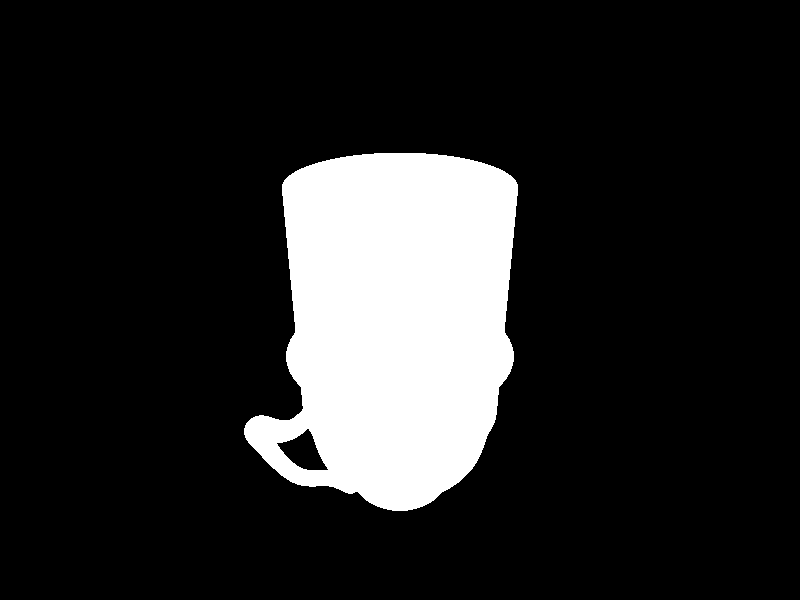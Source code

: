 // Sir Povington-Renderworth  
                    
                     
#include "colors.inc"
#include "skies.inc" 
#include "golds.inc"
#include "glass.inc"
#include "math.inc"

                                                      
#declare camera_look_at = <0 1.5 0>;                                           
#declare camera_offset_to_look_at = <4, 3, 4> * 0.6;
      
camera
{
   location camera_look_at + camera_offset_to_look_at
   look_at camera_look_at
   focal_point camera_look_at
   //aperture 0.25  
   //blur_samples 25
   right x*image_width / image_height
}
//==================current====================

      
#declare porcelain =
  texture {
      pigment { rgb 1.3 }
      finish {
         reflection {0.05, 0.5 fresnel on } conserve_energy
         specular 1 roughness 0.005
         diffuse 0.5
      }
   }      
      

#declare teacup_outershell =
  sor {
    7,
    //<2.5,  -0.5>,
    <3.5,   0.0>,
    <3.5,   1.3>,
    <4.5,   1.9>,
    <6.0,   4.0>,
    <7.0,  11.0>,
    <7.5,  11.5>,
    <8.5,  15>
       
    
    sturm
    }   
#declare teacup_innershell =
  sor {
    7,
    //<2.5,  -0.5>,
    <3.5,   0.0>,
    <3.5,   1.3>,
    <4.5,   1.9>,
    <6.0,   4.0>,
    <7.0,  11.0>,
    <7.5,  11.5>,
    <8.5,  15>
    
       sturm
    scale <0.95 1.001 0.95>
    }

union // tea + cup
{
merge // teacup
{ 
  difference{      
  object {teacup_outershell }               
  object {teacup_innershell }               
  
  }
  // shell     
  /*sor {
    7,
    //<2.5,  -0.5>,
    <3.5,   0.0>,
    <3.5,   1.3>,
    <4.5,   1.9>,
    <6.0,   4.0>,
    <7.0,  11.0>,
    <7.5,  11.5>,
    <8.5,  15>
    open   
    //sturm
    }*/   
// foot     
  difference{    
    cylinder{
      0
      <0 2.3 0>
      3.5   
      //pigment{color Blue}
    }
    sphere{
      -10*y
      10.5
      //pigment{color Green}
    }
  }

// handle
sphere_sweep {
  //linear_spline                 // linear curve
  //cubic_spline                // alternative spline curves
  b_spline
  10,                            // number of specified sphere positions
  < 4.5,  1.9, 0>, 0.2                // position, radius
  < 4.7,  2.0, 0>, 0.3
  < 4.8,  2.1, 0>, 0.5
  < 6.5,  4.5, 0>, 0.5
  < 9.0,  5.5, 0>, 0.5
  <11.0, 10.0, 0>, 0.5
  <11.5, 11.7, 0>, 0.9
  //<10.0, 12.0, 0>, 0.5
  //<10.0, 12.0, 0>, 0.5
  < 9.0,   9.0, 0>, 0.5
  < 6.5, 11.0, 0>, 0.5
  < 6.5, 11.0, 0>, 0.4
  
  tolerance 0.1             // optional
}

  //texture { T_Gold_1B }  
  //pigment { Col_Glass_Orange}
  //pigment { color Red}
             
             
  texture{ porcelain }

} // teacup end




#declare tea_in_teacup =           
merge
{
// tea :)     
difference{
object { teacup_innershell }
box{<-10, 8 ,-10>, <10, 20 ,10> rotate 0*(z*15+ x*9)}
} 
 scale 0.999
 material{
  texture{
    pigment{ rgbf<0.7, 0.25, 0.02, 0.3>}//  <.93,.95,.98,0.825>*0.99}
    finish { ambient 0.0 diffuse 0.15
             reflection{0.1,0.1 }
             specular 0.6 roughness 0.005
             conserve_energy
           } // end finish
  } // end of texture

  interior{ ior 1.33
             fade_power 1001
             fade_distance 0.5
             fade_color <0.9998,0.8,0.8>
             caustics 0.16
   } // end of interior
 } // end of material
           
}
intersection{
//object {tea_in_teacup}
object{
 tea_in_teacup
 normal { ripples 2.35 scale 0.325 turbulence 0.5 translate<-1.55,0,0> rotate<0,-50,0>} 
 }         
}     
        


  cylinder{
  y*3.5
  y*15 - x*7
  1
  pigment {color Green}
  }                                                           



#declare steam =
cylinder{ <0,0,0>, <0,3.5,0>, 1.5  // increased from 1 to 1.5, because of the turbulent pattern !!!
          pigment {rgbt 1}
        hollow  

 interior{ //---------------------
    media{ method 3
           emission 0.6
           scattering{ 1, // Type 1 = isotropic scattering, 2 = Mie haze, 3 = Mie murky 
                          // Type 4 = Rayleigh scattering,  5 = Henyey-Greenstein scattering 
                       <0.5,1,2>*0.05        // color of scattering haze  
                       extinction  .50    // 0 ~ 1 extinction 
                       // how fast the scattering media absorbs light 
                       // useful i.e. when the media absorbs too much light
                      // eccentricity i.e. -0.6 ~ +0.6 (if type>1 )
           } // end scattering   
           /*                     
           density
           {
                spherical
                color_map
                {       
                        [0.3 rgb 0]
                        [0.6 color White]
                        [1 color White]
                }            
                scale 2
                translate y*1
           }                                
           
           density{
                    cylindrical  
                    turbulence 0.85
                    color_map
                    {
                            [0.00 rgb 0] // density at the border of the media
                            [0.05 rgb 0]
                            [0.20 rgb 0.2]
                            [0.30 rgb 0.6]
                            [0.40 rgb 1]
                            [1.00 rgb 1] // densitiy at the center of the media
                    } // end color_map   
                    scale 1.4
           } // end of density
           */
           #declare ex = x;
           #declare ey = y;
           #declare ez = z;   
           #declare calc_m_x = function(a)
                {  1*sin(2.5*(a-clock)) }
           #declare calc_m_z = function(a)
                //{  1*cos(8*(a-clock)) }
                {  0 }
           #declare calc_var = function(a)
                { 20 }
           #declare calc_max = function(a)
                { 1-2*y/3.7 }      
                
           density
           {  
              function
              {   
                 //clip(1*exp(-2*((calc_m(y)-x)*(calc_m(y)-x) + z*z)), 0, 1)
                 clip(calc_max(y)*exp(-calc_var(y)*((calc_m_x(y)-x)*(calc_m_x(y)-x) + (calc_m_z(y)-z)*(calc_m_z(y)-z))), 0, 1)
                //min(4.2*pow(1-(y+clock)/3.7, 2)*exp(-2*(x*x + z*z)), 1)     
                //clock+5*exp(-x*x - 0.1*y*y - z*z)
              }
              //turbulence 0.85
              //turbulence 0
              
              //translate y*clock
           }  
           
           samples 3,3     // 3,3 for adaptive sampling
           intervals 3     //  
           confidence .9   //  
     } // end of media ----------------------------------------------------------------------
  } // ------------------ end of interior
 scale 4.5 
 rotate<0,0,0>
 translate < 0, 7 ,0> 
} //------------------ end of "Rauch" 


/*
#declare steam =
cylinder
{
        <0,0,0>, <0,2.5,0>, 1.5  // increased from 1 to 1.5, because of the turbulent pattern !!!
        texture
        {
          pigment {
            gradient y
            color_map {
              [0.00 color Red]
              [1 color rgbt<1,0,0,1>]
            }
            scale y*2.5
          }
        }  
        
         scale 6 
 translate < 0, 7 ,0> 
}
*/


steam










  
  
//light_source
//{
//   <0,42,0> 1.0
//}   
            

  scale 0.1
  //rotate -x*30  +y*80
  //rotate z*20
  //translate 5*y
  
}


//====================scene====================
//floor
      /*
box
{
   <-200,0,-200>
   <200,-5,200>
 texture {
  pigment {
     granite
     turbulence 6
     color_map {
       [0.000 color rgb <0.5, 0.5, 0.2>]
       [0.25 color rgb <0.7, 1, 0.2>]
       [0.5 color rgb <1, 0.4, 0.2>]
       [0.75 color rgb <.5, 0.9, 0.2>]
       [1 color rgb <0.3, 0.9, 0.2>]
     }
     scale 5
   }
   finish{specular .25 }
           normal{
             average normal_map{
                 [0.0 bumps 150 scale 30]
                 [0.2 dents 50 scale 12.5 turbulence .3]
                 [0.6 bozo 20 rotate x*90
 rotate y*45 scale 30 ]
                 [1.0 wrinkles 25 scale 5 scallop_wave rotate z*30]
                 }//end of normal map
                 rotate z*15 turbulence .4
               }//end of normal dec
 }
} 
     */
                  
light_source
{
   <42,42,-42> 1.0
}   


            
//sky_sphere{ S_Cloud5 }


